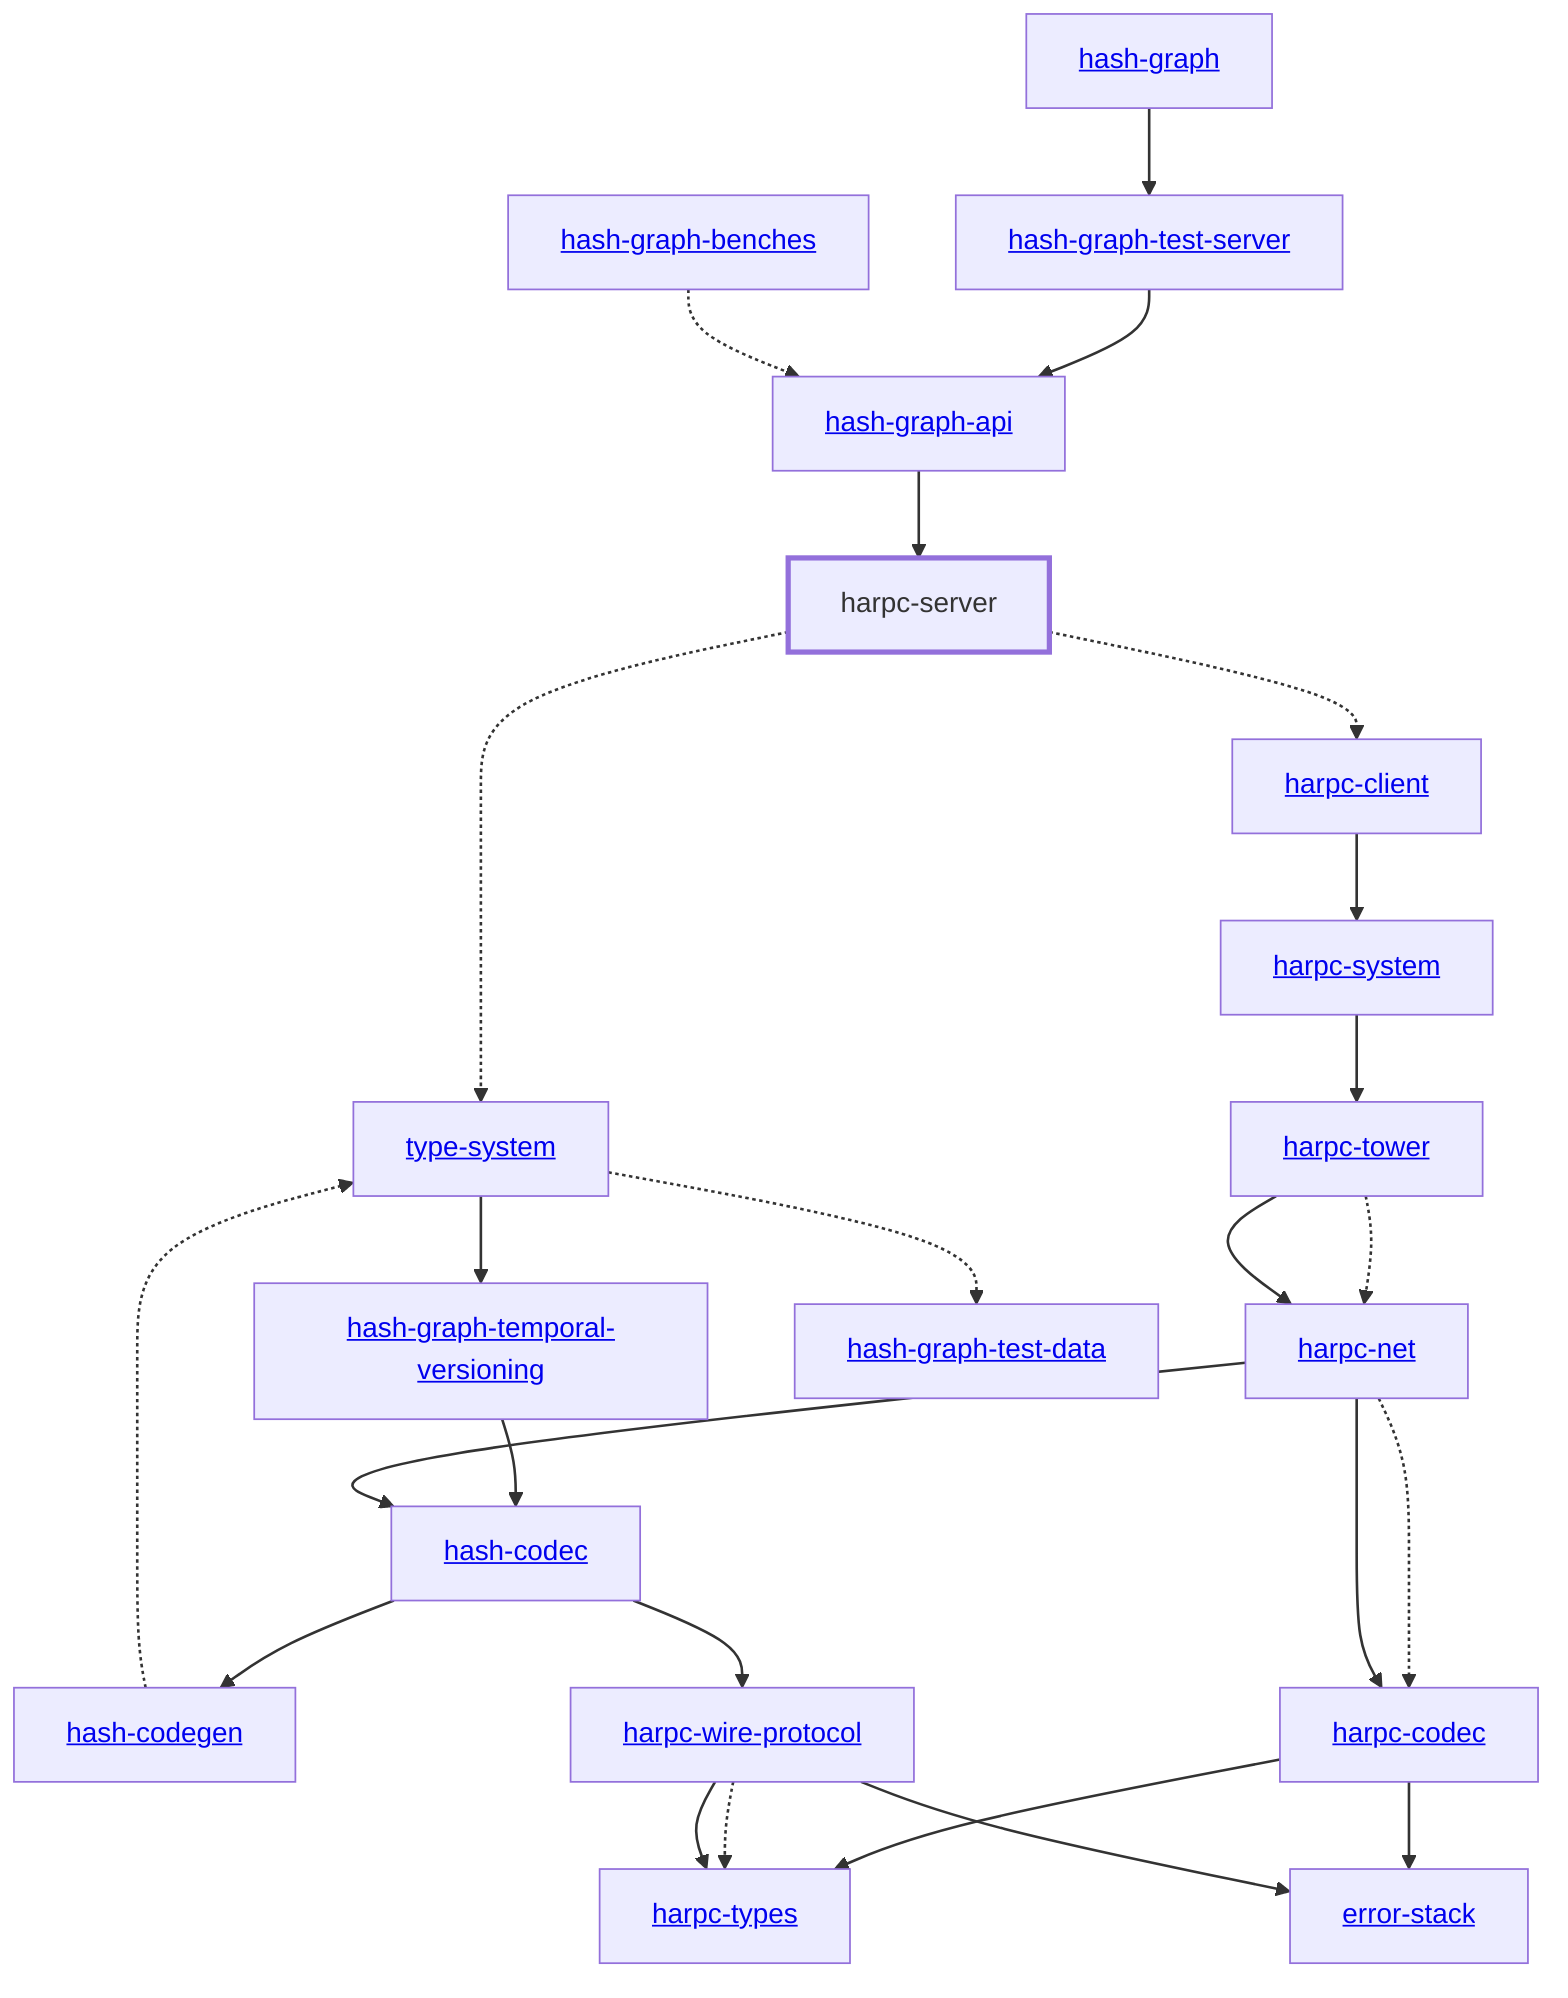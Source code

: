 graph TD
    linkStyle default stroke-width:1.5px
    classDef default stroke-width:1px
    classDef root stroke-width:3px
    classDef dev stroke-width:1px
    classDef build stroke-width:1px
    %% Legend
    %% --> : Normal dependency
    %% -.-> : Dev dependency
    %% ---> : Build dependency
    0[<a href="../hash_graph">hash-graph</a>]
    1[<a href="../type_system">type-system</a>]
    2[<a href="../hash_codec">hash-codec</a>]
    3[<a href="../hash_codegen">hash-codegen</a>]
    4[<a href="../hash_graph_api">hash-graph-api</a>]
    5[<a href="../hash_graph_temporal_versioning">hash-graph-temporal-versioning</a>]
    6[<a href="../hash_graph_test_server">hash-graph-test-server</a>]
    7[<a href="../harpc_client">harpc-client</a>]
    8[<a href="../harpc_codec">harpc-codec</a>]
    9[<a href="../harpc_net">harpc-net</a>]
    10[harpc-server]
    class 10 root
    11[<a href="../harpc_system">harpc-system</a>]
    12[<a href="../harpc_tower">harpc-tower</a>]
    13[<a href="../harpc_types">harpc-types</a>]
    14[<a href="../harpc_wire_protocol">harpc-wire-protocol</a>]
    15[<a href="../error_stack">error-stack</a>]
    16[<a href="../hash_graph_benches">hash-graph-benches</a>]
    17[<a href="../hash_graph_test_data">hash-graph-test-data</a>]
    0 --> 6
    1 --> 5
    1 -.-> 17
    2 --> 3
    2 --> 14
    3 -.-> 1
    4 --> 10
    5 --> 2
    6 --> 4
    7 --> 11
    8 --> 13
    8 --> 15
    9 --> 2
    9 -.-> 8
    9 --> 8
    10 -.-> 1
    10 -.-> 7
    11 --> 12
    12 -.-> 9
    12 --> 9
    14 -.-> 13
    14 --> 13
    14 --> 15
    16 -.-> 4